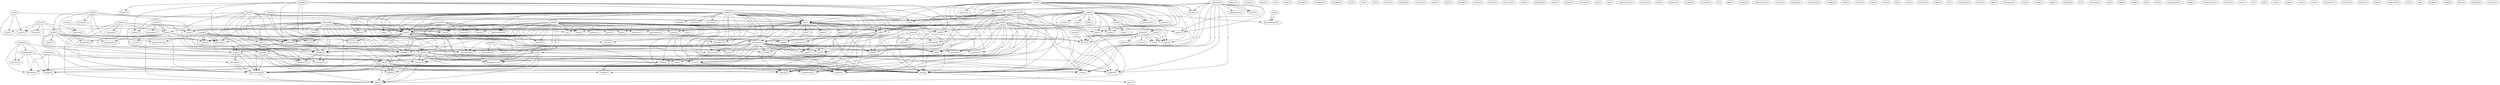 digraph G {
  face [ label="face(2)" ];
  issue [ label="issue(1)" ];
  practise [ label="practise(2)" ];
  decrease [ label="decrease(1)" ];
  discrimination [ label="discrimination(6)" ];
  example [ label="example(2)" ];
  participate [ label="participate(3)" ];
  process [ label="process(1)" ];
  state [ label="state(7)" ];
  allocation [ label="allocation(1)" ];
  budget [ label="budget(1)" ];
  power [ label="power(4)" ];
  counterpart [ label="counterpart(1)" ];
  base [ label="base(2)" ];
  shift [ label="shift(1)" ];
  put [ label="put(2)" ];
  post [ label="post(1)" ];
  one [ label="one(1)" ];
  insists [ label="insists(1)" ];
  coalition [ label="coalition(4)" ];
  aplenty [ label="aplenty(1)" ];
  number [ label="number(1)" ];
  agree [ label="agree(1)" ];
  au [ label="au(3)" ];
  closet [ label="closet(1)" ];
  moment [ label="moment(1)" ];
  assurance [ label="assurance(1)" ];
  dressing [ label="dressing(1)" ];
  case [ label="case(4)" ];
  news [ label="news(1)" ];
  part [ label="part(3)" ];
  newspaper [ label="newspaper(1)" ];
  edition [ label="edition(1)" ];
  race [ label="race(1)" ];
  foot [ label="foot(1)" ];
  cite [ label="cite(1)" ];
  occurs [ label="occurs(1)" ];
  included [ label="included(1)" ];
  consider [ label="consider(1)" ];
  rabin [ label="rabin(2)" ];
  hand [ label="hand(1)" ];
  public [ label="public(1)" ];
  extent [ label="extent(1)" ];
  presence [ label="presence(1)" ];
  self [ label="self(2)" ];
  attitude [ label="attitude(2)" ];
  hater [ label="hater(1)" ];
  hand [ label="hand(1)" ];
  change [ label="change(1)" ];
  army [ label="army(1)" ];
  chair [ label="chair(1)" ];
  attempt [ label="attempt(1)" ];
  joseph [ label="joseph(2)" ];
  member [ label="member(4)" ];
  stillness [ label="stillness(1)" ];
  spam [ label="spam(4)" ];
  autumn [ label="autumn(1)" ];
  party [ label="party(9)" ];
  writes [ label="writes(2)" ];
  see [ label="see(2)" ];
  defense [ label="defense(2)" ];
  forego [ label="forego(1)" ];
  happen [ label="happen(2)" ];
  review [ label="review(2)" ];
  meeting [ label="meeting(1)" ];
  forbid [ label="forbid(1)" ];
  hear [ label="hear(3)" ];
  ask [ label="ask(1)" ];
  membership [ label="membership(1)" ];
  hadash [ label="hadash(2)" ];
  sat [ label="sat(1)" ];
  backing [ label="backing(1)" ];
  became [ label="became(1)" ];
  prevent [ label="prevent(1)" ];
  committee [ label="committee(11)" ];
  room [ label="room(1)" ];
  information [ label="information(1)" ];
  staff [ label="staff(1)" ];
  discussion [ label="discussion(1)" ];
  time [ label="time(5)" ];
  secret [ label="secret(1)" ];
  staff [ label="staff(1)" ];
  representative [ label="representative(1)" ];
  step [ label="step(1)" ];
  request [ label="request(1)" ];
  headquarters [ label="headquarters(1)" ];
  dictate [ label="dictate(1)" ];
  work [ label="work(1)" ];
  decrease [ label="decrease(1)" ];
  yigal [ label="yigal(6)" ];
  article [ label="article(7)" ];
  permission [ label="permission(1)" ];
  bottom [ label="bottom(1)" ];
  proof [ label="proof(1)" ];
  square [ label="square(1)" ];
  hope [ label="hope(1)" ];
  doesn [ label="doesn(1)" ];
  mind [ label="mind(2)" ];
  accept [ label="accept(1)" ];
  deal [ label="deal(1)" ];
  routine [ label="routine(1)" ];
  srg [ label="srg(1)" ];
  think [ label="think(1)" ];
  com [ label="com(2)" ];
  documentation [ label="documentation(1)" ];
  become [ label="become(1)" ];
  bird [ label="bird(1)" ];
  effort [ label="effort(1)" ];
  subject [ label="subject(1)" ];
  witness [ label="witness(1)" ];
  enemy [ label="enemy(1)" ];
  demon [ label="demon(1)" ];
  television [ label="television(1)" ];
  holds [ label="holds(1)" ];
  apartheid [ label="apartheid(1)" ];
  start [ label="start(1)" ];
  basis [ label="basis(3)" ];
  failure [ label="failure(1)" ];
  week [ label="week(2)" ];
  give [ label="give(3)" ];
  provided [ label="provided(1)" ];
  representation [ label="representation(1)" ];
  allow [ label="allow(1)" ];
  platform [ label="platform(1)" ];
  sharon [ label="sharon(1)" ];
  ministry [ label="ministry(1)" ];
  place [ label="place(1)" ];
  commitment [ label="commitment(1)" ];
  document [ label="document(1)" ];
  work [ label="work(1)" ];
  jew [ label="jew(1)" ];
  finance [ label="finance(2)" ];
  please [ label="please(2)" ];
  knows [ label="knows(1)" ];
  contact [ label="contact(1)" ];
  fellow [ label="fellow(2)" ];
  explain [ label="explain(1)" ];
  sue [ label="sue(1)" ];
  improvement [ label="improvement(1)" ];
  panther [ label="panther(1)" ];
  stain [ label="stain(1)" ];
  mahamid [ label="mahamid(2)" ];
  dependence [ label="dependence(1)" ];
  decide [ label="decide(1)" ];
  seems [ label="seems(1)" ];
  support [ label="support(1)" ];
  report [ label="report(1)" ];
  endures [ label="endures(1)" ];
  provide [ label="provide(1)" ];
  meet [ label="meet(1)" ];
  government [ label="government(3)" ];
  increase [ label="increase(1)" ];
  end [ label="end(1)" ];
  re [ label="re(1)" ];
  goes [ label="goes(1)" ];
  proved [ label="proved(1)" ];
  comptroller [ label="comptroller(3)" ];
  question [ label="question(1)" ];
  phenomenon [ label="phenomenon(1)" ];
  meretz [ label="meretz(1)" ];
  gojanski [ label="gojanski(1)" ];
  translation [ label="translation(1)" ];
  debate [ label="debate(1)" ];
  solution [ label="solution(1)" ];
  chief [ label="chief(1)" ];
  israel [ label="israel(1)" ];
  body [ label="body(1)" ];
  criticism [ label="criticism(1)" ];
  represents [ label="represents(1)" ];
  hadash [ label="hadash(1)" ];
  reason [ label="reason(1)" ];
  exist [ label="exist(1)" ];
  view [ label="view(1)" ];
  racism [ label="racism(2)" ];
  set [ label="set(2)" ];
  house [ label="house(3)" ];
  light [ label="light(1)" ];
  make [ label="make(2)" ];
  significance [ label="significance(1)" ];
  fell [ label="fell(1)" ];
  way [ label="way(1)" ];
  election [ label="election(1)" ];
  worry [ label="worry(1)" ];
  wing [ label="wing(1)" ];
  th [ label="th(1)" ];
  confidence [ label="confidence(1)" ];
  labour [ label="labour(1)" ];
  end [ label="end(1)" ];
  knesset [ label="knesset(8)" ];
  storm [ label="storm(1)" ];
  fear [ label="fear(1)" ];
  rest [ label="rest(1)" ];
  sit [ label="sit(1)" ];
  rest [ label="rest(1)" ];
  sake [ label="sake(1)" ];
  mk [ label="mk(8)" ];
  absorption [ label="absorption(1)" ];
  vote [ label="vote(1)" ];
  mahamid [ label="mahamid(1)" ];
  creates [ label="creates(1)" ];
  arab [ label="arab(20)" ];
  tradition [ label="tradition(1)" ];
  refuse [ label="refuse(1)" ];
  know [ label="know(1)" ];
  situation [ label="situation(1)" ];
  cabinet [ label="cabinet(2)" ];
  participation [ label="participation(1)" ];
  woe [ label="woe(1)" ];
  discover [ label="discover(1)" ];
  najah [ label="najah(1)" ];
  thought [ label="thought(1)" ];
  dr [ label="dr(1)" ];
  jewish [ label="jewish(2)" ];
  reasoning [ label="reasoning(1)" ];
  god [ label="god(1)" ];
  front [ label="front(1)" ];
  wield [ label="wield(1)" ];
  fall [ label="fall(1)" ];
  fact [ label="fact(2)" ];
  askew [ label="askew(3)" ];
  immigration [ label="immigration(1)" ];
  guday [ label="guday(1)" ];
  subcommittee [ label="subcommittee(1)" ];
  service [ label="service(1)" ];
  milo [ label="milo(1)" ];
  rio [ label="rio(1)" ];
  gid [ label="gid(1)" ];
  joseph [ label="joseph(2)" ];
  river [ label="river(1)" ];
  grief [ label="grief(1)" ];
  israel [ label="israel(4)" ];
  cinnj [ label="cinnj(1)" ];
  puts [ label="puts(1)" ];
  crop [ label="crop(1)" ];
  disclaimer [ label="disclaimer(1)" ];
  security [ label="security(3)" ];
  window [ label="window(1)" ];
  jenin [ label="jenin(1)" ];
  communist [ label="communist(1)" ];
  test [ label="test(1)" ];
  sky [ label="sky(1)" ];
  brenda [ label="brenda(1)" ];
  nawaf [ label="nawaf(1)" ];
  labor [ label="labor(4)" ];
  masalha [ label="masalha(1)" ];
  minister [ label="minister(1)" ];
  face -> issue [ label="1" ];
  face -> practise [ label="1" ];
  decrease -> discrimination [ label="1" ];
  example -> participate [ label="1" ];
  example -> process [ label="1" ];
  example -> state [ label="1" ];
  example -> allocation [ label="1" ];
  example -> budget [ label="1" ];
  power -> counterpart [ label="1" ];
  power -> base [ label="3" ];
  power -> shift [ label="1" ];
  put -> post [ label="1" ];
  put -> one [ label="1" ];
  put -> insists [ label="1" ];
  put -> coalition [ label="1" ];
  case -> news [ label="1" ];
  case -> part [ label="1" ];
  case -> newspaper [ label="1" ];
  case -> edition [ label="1" ];
  rabin -> hand [ label="1" ];
  rabin -> public [ label="1" ];
  rabin -> extent [ label="1" ];
  rabin -> presence [ label="1" ];
  rabin -> one [ label="1" ];
  rabin -> coalition [ label="1" ];
  rabin -> self [ label="1" ];
  rabin -> attitude [ label="1" ];
  rabin -> hater [ label="1" ];
  rabin -> hand [ label="1" ];
  rabin -> change [ label="1" ];
  joseph -> member [ label="1" ];
  joseph -> stillness [ label="2" ];
  joseph -> spam [ label="2" ];
  joseph -> autumn [ label="2" ];
  joseph -> party [ label="1" ];
  joseph -> writes [ label="1" ];
  joseph -> see [ label="2" ];
  defense -> forego [ label="1" ];
  defense -> news [ label="1" ];
  defense -> happen [ label="1" ];
  defense -> review [ label="1" ];
  defense -> meeting [ label="1" ];
  defense -> one [ label="1" ];
  defense -> forbid [ label="1" ];
  defense -> hear [ label="1" ];
  defense -> ask [ label="1" ];
  defense -> membership [ label="1" ];
  defense -> edition [ label="1" ];
  hadash -> sat [ label="1" ];
  hadash -> backing [ label="1" ];
  hadash -> hand [ label="1" ];
  hadash -> became [ label="1" ];
  hadash -> prevent [ label="1" ];
  hadash -> committee [ label="2" ];
  hadash -> room [ label="1" ];
  hadash -> information [ label="1" ];
  hadash -> one [ label="1" ];
  hadash -> staff [ label="1" ];
  hadash -> discussion [ label="1" ];
  hadash -> time [ label="1" ];
  hadash -> secret [ label="1" ];
  hadash -> staff [ label="1" ];
  hadash -> hand [ label="1" ];
  hadash -> representative [ label="1" ];
  hadash -> step [ label="1" ];
  hadash -> request [ label="1" ];
  hadash -> headquarters [ label="1" ];
  hadash -> party [ label="1" ];
  hadash -> dictate [ label="1" ];
  work -> decrease [ label="1" ];
  work -> discrimination [ label="1" ];
  yigal -> article [ label="1" ];
  yigal -> permission [ label="1" ];
  yigal -> sat [ label="1" ];
  yigal -> bottom [ label="1" ];
  yigal -> committee [ label="1" ];
  yigal -> one [ label="4" ];
  yigal -> staff [ label="1" ];
  yigal -> proof [ label="2" ];
  yigal -> self [ label="1" ];
  yigal -> square [ label="1" ];
  yigal -> staff [ label="1" ];
  yigal -> hater [ label="1" ];
  yigal -> hope [ label="1" ];
  yigal -> request [ label="1" ];
  yigal -> party [ label="3" ];
  yigal -> doesn [ label="1" ];
  yigal -> mind [ label="1" ];
  yigal -> see [ label="1" ];
  article -> accept [ label="1" ];
  article -> deal [ label="1" ];
  article -> permission [ label="1" ];
  article -> routine [ label="1" ];
  article -> part [ label="1" ];
  article -> one [ label="1" ];
  article -> srg [ label="1" ];
  article -> think [ label="1" ];
  article -> com [ label="1" ];
  article -> documentation [ label="1" ];
  article -> spam [ label="1" ];
  article -> square [ label="1" ];
  article -> become [ label="1" ];
  article -> bird [ label="1" ];
  article -> hope [ label="1" ];
  article -> discrimination [ label="1" ];
  article -> effort [ label="1" ];
  article -> doesn [ label="1" ];
  article -> mind [ label="1" ];
  article -> see [ label="1" ];
  subject -> witness [ label="1" ];
  subject -> deal [ label="1" ];
  subject -> routine [ label="1" ];
  subject -> part [ label="1" ];
  subject -> become [ label="1" ];
  subject -> discrimination [ label="1" ];
  subject -> effort [ label="1" ];
  participate -> process [ label="1" ];
  participate -> state [ label="1" ];
  participate -> allocation [ label="1" ];
  participate -> budget [ label="1" ];
  basis -> post [ label="1" ];
  basis -> failure [ label="1" ];
  basis -> insists [ label="1" ];
  basis -> coalition [ label="1" ];
  basis -> party [ label="1" ];
  basis -> practise [ label="1" ];
  week -> give [ label="1" ];
  week -> provided [ label="1" ];
  week -> one [ label="1" ];
  week -> representation [ label="1" ];
  week -> issue [ label="1" ];
  week -> allow [ label="1" ];
  week -> platform [ label="1" ];
  give -> decrease [ label="1" ];
  give -> place [ label="1" ];
  give -> commitment [ label="1" ];
  give -> document [ label="1" ];
  give -> time [ label="1" ];
  give -> work [ label="1" ];
  give -> discrimination [ label="1" ];
  give -> platform [ label="1" ];
  decrease -> discrimination [ label="1" ];
  finance -> state [ label="1" ];
  finance -> allocation [ label="1" ];
  finance -> budget [ label="1" ];
  please -> knows [ label="1" ];
  please -> member [ label="1" ];
  please -> contact [ label="1" ];
  please -> fellow [ label="1" ];
  please -> explain [ label="1" ];
  please -> party [ label="1" ];
  please -> writes [ label="1" ];
  mahamid -> dependence [ label="1" ];
  mahamid -> happen [ label="1" ];
  mahamid -> one [ label="1" ];
  mahamid -> proof [ label="1" ];
  mahamid -> decide [ label="1" ];
  mahamid -> seems [ label="1" ];
  mahamid -> support [ label="1" ];
  mahamid -> party [ label="1" ];
  mahamid -> report [ label="1" ];
  part -> commitment [ label="1" ];
  part -> document [ label="1" ];
  part -> meet [ label="1" ];
  part -> coalition [ label="1" ];
  part -> work [ label="1" ];
  part -> discrimination [ label="1" ];
  part -> effort [ label="1" ];
  part -> government [ label="1" ];
  end -> documentation [ label="1" ];
  hand -> committee [ label="1" ];
  hand -> public [ label="1" ];
  hand -> extent [ label="1" ];
  hand -> presence [ label="1" ];
  hand -> room [ label="1" ];
  hand -> information [ label="1" ];
  hand -> discussion [ label="1" ];
  hand -> secret [ label="1" ];
  hand -> coalition [ label="1" ];
  hand -> attitude [ label="1" ];
  hand -> change [ label="1" ];
  hand -> headquarters [ label="1" ];
  comptroller -> one [ label="1" ];
  comptroller -> staff [ label="1" ];
  comptroller -> question [ label="1" ];
  comptroller -> time [ label="1" ];
  comptroller -> staff [ label="1" ];
  comptroller -> seems [ label="1" ];
  comptroller -> request [ label="1" ];
  comptroller -> support [ label="1" ];
  comptroller -> party [ label="1" ];
  happen -> review [ label="1" ];
  happen -> meeting [ label="1" ];
  happen -> one [ label="1" ];
  happen -> forbid [ label="1" ];
  happen -> hear [ label="1" ];
  happen -> ask [ label="1" ];
  happen -> edition [ label="1" ];
  happen -> report [ label="1" ];
  committee -> review [ label="1" ];
  committee -> room [ label="1" ];
  committee -> meeting [ label="1" ];
  committee -> one [ label="2" ];
  committee -> discussion [ label="1" ];
  committee -> question [ label="1" ];
  committee -> time [ label="1" ];
  committee -> forbid [ label="1" ];
  committee -> hear [ label="1" ];
  committee -> ask [ label="1" ];
  committee -> secret [ label="1" ];
  committee -> state [ label="1" ];
  committee -> seems [ label="1" ];
  committee -> allocation [ label="1" ];
  committee -> edition [ label="1" ];
  committee -> request [ label="1" ];
  committee -> headquarters [ label="1" ];
  committee -> support [ label="1" ];
  committee -> party [ label="1" ];
  committee -> budget [ label="1" ];
  committee -> government [ label="1" ];
  public -> become [ label="1" ];
  public -> debate [ label="1" ];
  public -> discrimination [ label="1" ];
  public -> effort [ label="1" ];
  israel -> representation [ label="1" ];
  israel -> body [ label="1" ];
  israel -> contact [ label="1" ];
  israel -> attitude [ label="1" ];
  israel -> fellow [ label="1" ];
  israel -> criticism [ label="1" ];
  israel -> explain [ label="1" ];
  israel -> allow [ label="1" ];
  israel -> platform [ label="1" ];
  israel -> represents [ label="1" ];
  hadash -> room [ label="1" ];
  hadash -> information [ label="1" ];
  hadash -> one [ label="1" ];
  hadash -> staff [ label="1" ];
  hadash -> discussion [ label="1" ];
  hadash -> time [ label="1" ];
  hadash -> secret [ label="1" ];
  hadash -> staff [ label="1" ];
  hadash -> hand [ label="1" ];
  hadash -> representative [ label="1" ];
  hadash -> step [ label="1" ];
  hadash -> request [ label="1" ];
  hadash -> headquarters [ label="1" ];
  hadash -> party [ label="1" ];
  hadash -> dictate [ label="1" ];
  member -> base [ label="1" ];
  racism -> one [ label="1" ];
  racism -> coalition [ label="1" ];
  racism -> attitude [ label="1" ];
  racism -> hand [ label="1" ];
  racism -> change [ label="1" ];
  one -> set [ label="1" ];
  one -> time [ label="1" ];
  one -> forbid [ label="1" ];
  one -> hear [ label="1" ];
  one -> ask [ label="1" ];
  one -> house [ label="2" ];
  one -> coalition [ label="1" ];
  one -> attitude [ label="1" ];
  one -> fellow [ label="1" ];
  one -> light [ label="1" ];
  one -> hand [ label="1" ];
  one -> hope [ label="1" ];
  one -> change [ label="1" ];
  one -> make [ label="1" ];
  one -> edition [ label="1" ];
  one -> issue [ label="2" ];
  one -> party [ label="2" ];
  one -> significance [ label="1" ];
  one -> doesn [ label="1" ];
  one -> mind [ label="1" ];
  staff -> forbid [ label="1" ];
  staff -> hear [ label="1" ];
  staff -> ask [ label="1" ];
  staff -> membership [ label="1" ];
  staff -> edition [ label="1" ];
  staff -> request [ label="1" ];
  staff -> party [ label="1" ];
  set -> house [ label="1" ];
  time -> secret [ label="1" ];
  time -> fellow [ label="1" ];
  time -> become [ label="1" ];
  time -> state [ label="1" ];
  time -> hand [ label="1" ];
  time -> debate [ label="1" ];
  time -> discrimination [ label="2" ];
  time -> headquarters [ label="1" ];
  time -> party [ label="1" ];
  time -> effort [ label="1" ];
  think -> com [ label="1" ];
  think -> wing [ label="1" ];
  think -> spam [ label="1" ];
  think -> writes [ label="1" ];
  hear -> edition [ label="1" ];
  com -> spam [ label="1" ];
  com -> writes [ label="1" ];
  end -> documentation [ label="1" ];
  knesset -> body [ label="1" ];
  knesset -> secret [ label="1" ];
  knesset -> house [ label="1" ];
  knesset -> coalition [ label="2" ];
  knesset -> attitude [ label="3" ];
  knesset -> storm [ label="1" ];
  knesset -> fear [ label="1" ];
  knesset -> staff [ label="1" ];
  knesset -> criticism [ label="1" ];
  knesset -> state [ label="1" ];
  knesset -> hand [ label="3" ];
  knesset -> change [ label="2" ];
  knesset -> issue [ label="1" ];
  knesset -> request [ label="1" ];
  knesset -> discrimination [ label="1" ];
  knesset -> headquarters [ label="1" ];
  knesset -> party [ label="1" ];
  knesset -> rest [ label="1" ];
  knesset -> allow [ label="1" ];
  knesset -> platform [ label="1" ];
  knesset -> sit [ label="1" ];
  knesset -> rest [ label="1" ];
  knesset -> represents [ label="1" ];
  mk -> ask [ label="1" ];
  mk -> secret [ label="2" ];
  mk -> house [ label="1" ];
  mk -> membership [ label="1" ];
  mk -> storm [ label="1" ];
  mk -> staff [ label="1" ];
  mk -> seems [ label="1" ];
  mk -> hand [ label="2" ];
  mk -> edition [ label="1" ];
  mk -> request [ label="1" ];
  mk -> headquarters [ label="2" ];
  mk -> support [ label="1" ];
  mk -> party [ label="2" ];
  mk -> report [ label="1" ];
  mk -> sit [ label="1" ];
  mahamid -> decide [ label="1" ];
  mahamid -> seems [ label="1" ];
  mahamid -> support [ label="1" ];
  mahamid -> party [ label="1" ];
  mahamid -> report [ label="1" ];
  arab -> secret [ label="2" ];
  arab -> house [ label="3" ];
  arab -> insists [ label="1" ];
  arab -> coalition [ label="3" ];
  arab -> tradition [ label="1" ];
  arab -> refuse [ label="1" ];
  arab -> attitude [ label="1" ];
  arab -> fellow [ label="1" ];
  arab -> storm [ label="1" ];
  arab -> become [ label="1" ];
  arab -> know [ label="2" ];
  arab -> staff [ label="1" ];
  arab -> seems [ label="1" ];
  arab -> hand [ label="3" ];
  arab -> situation [ label="1" ];
  arab -> representative [ label="1" ];
  arab -> change [ label="1" ];
  arab -> step [ label="1" ];
  arab -> work [ label="1" ];
  arab -> request [ label="1" ];
  arab -> discrimination [ label="1" ];
  arab -> headquarters [ label="2" ];
  arab -> support [ label="1" ];
  arab -> party [ label="6" ];
  arab -> rest [ label="2" ];
  arab -> allow [ label="1" ];
  arab -> cabinet [ label="2" ];
  arab -> platform [ label="1" ];
  arab -> sit [ label="1" ];
  arab -> rest [ label="2" ];
  arab -> writes [ label="1" ];
  arab -> government [ label="1" ];
  arab -> participation [ label="1" ];
  arab -> woe [ label="1" ];
  arab -> dictate [ label="1" ];
  arab -> discover [ label="1" ];
  secret -> membership [ label="1" ];
  secret -> edition [ label="1" ];
  jewish -> coalition [ label="1" ];
  jewish -> refuse [ label="1" ];
  jewish -> hand [ label="1" ];
  jewish -> work [ label="1" ];
  jewish -> discrimination [ label="1" ];
  jewish -> headquarters [ label="1" ];
  jewish -> party [ label="2" ];
  jewish -> mind [ label="1" ];
  jewish -> writes [ label="1" ];
  jewish -> government [ label="1" ];
  jewish -> discover [ label="1" ];
  coalition -> attitude [ label="2" ];
  coalition -> change [ label="2" ];
  coalition -> work [ label="1" ];
  coalition -> discrimination [ label="1" ];
  coalition -> government [ label="1" ];
  self -> become [ label="1" ];
  self -> hater [ label="1" ];
  self -> state [ label="1" ];
  self -> debate [ label="1" ];
  self -> discrimination [ label="1" ];
  self -> effort [ label="1" ];
  attitude -> criticism [ label="1" ];
  attitude -> represents [ label="1" ];
  fellow -> explain [ label="1" ];
  fellow -> party [ label="1" ];
  become -> effort [ label="1" ];
  askew -> party [ label="1" ];
  askew -> writes [ label="1" ];
  staff -> edition [ label="1" ];
  staff -> request [ label="1" ];
  staff -> party [ label="1" ];
  state -> seems [ label="1" ];
  state -> allocation [ label="1" ];
  state -> debate [ label="1" ];
  state -> request [ label="1" ];
  state -> discrimination [ label="2" ];
  state -> support [ label="1" ];
  state -> party [ label="1" ];
  state -> budget [ label="1" ];
  state -> effort [ label="1" ];
  hand -> change [ label="1" ];
  hand -> headquarters [ label="1" ];
  joseph -> party [ label="1" ];
  joseph -> writes [ label="1" ];
  joseph -> see [ label="2" ];
  israel -> allow [ label="1" ];
  israel -> platform [ label="1" ];
  israel -> represents [ label="1" ];
  make -> significance [ label="1" ];
  work -> discrimination [ label="1" ];
  discrimination -> effort [ label="1" ];
  party -> puts [ label="1" ];
  rest -> cabinet [ label="1" ];
}
